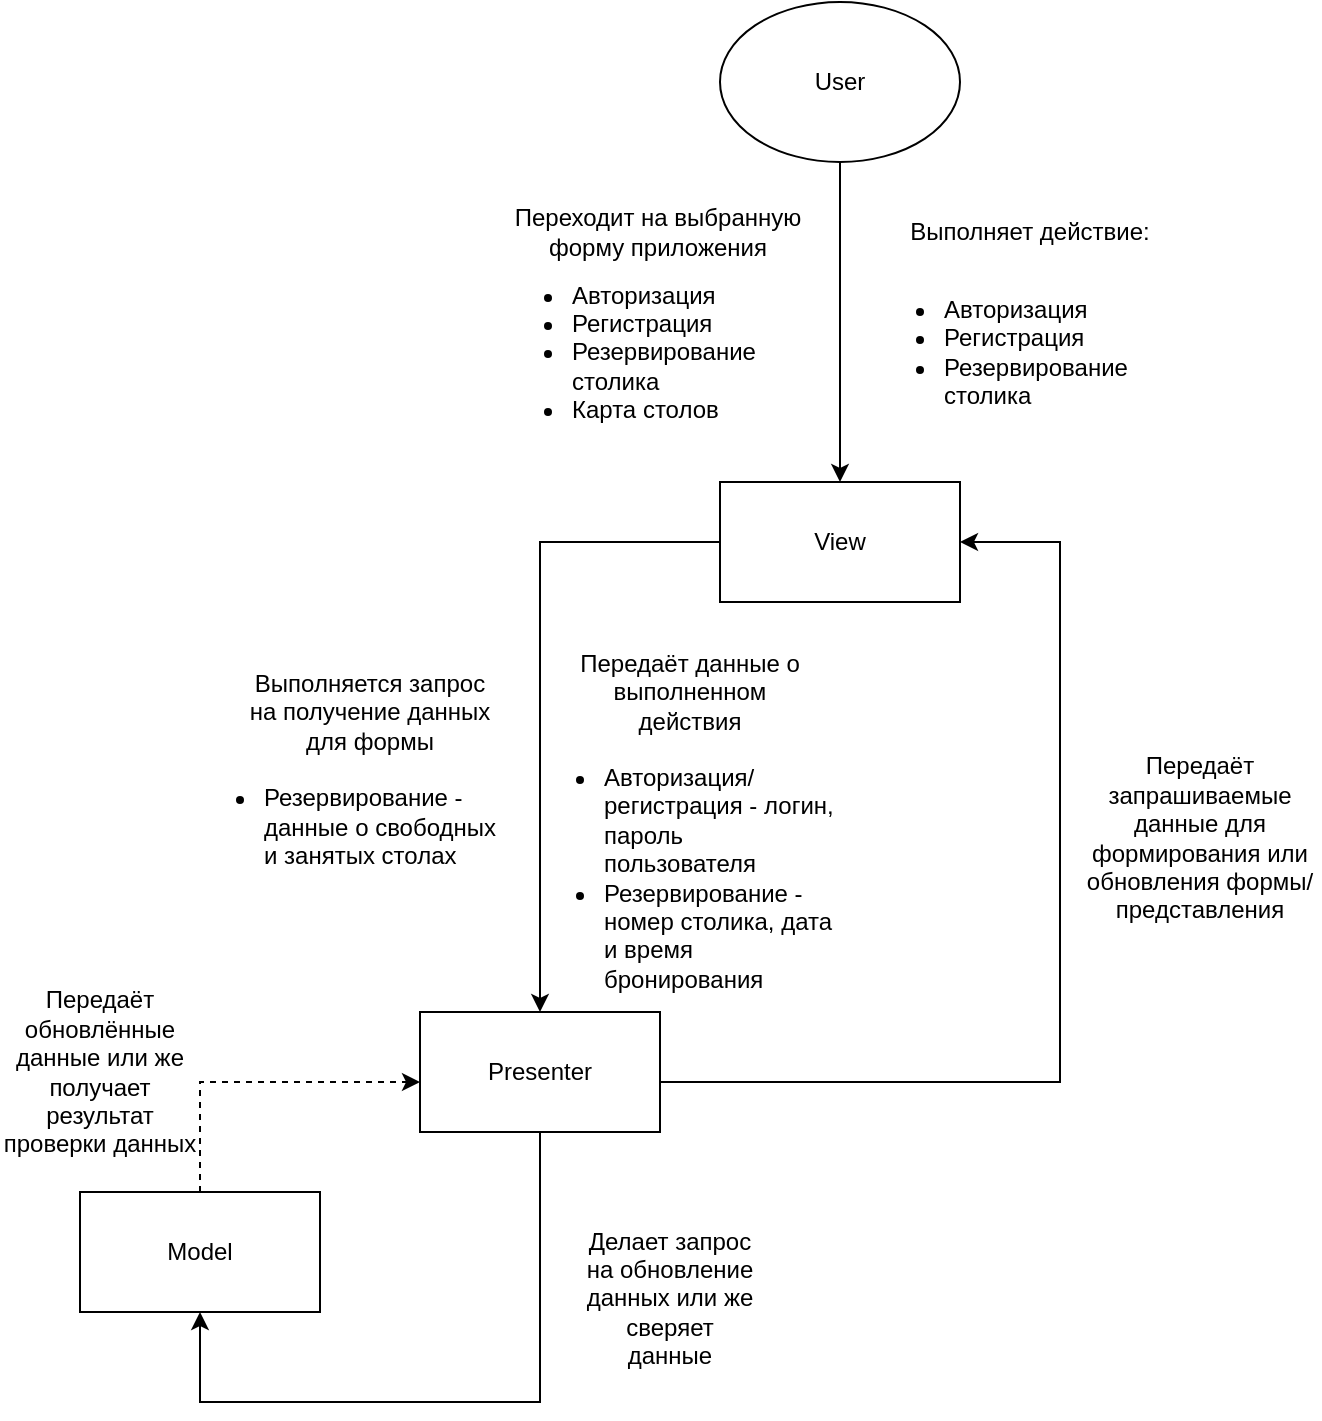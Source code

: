 <mxfile version="22.1.0" type="device">
  <diagram name="Страница — 1" id="K5wVkQqeoXsz1eUJ0ybv">
    <mxGraphModel dx="1050" dy="1783" grid="1" gridSize="10" guides="1" tooltips="1" connect="1" arrows="1" fold="1" page="1" pageScale="1" pageWidth="827" pageHeight="1169" math="0" shadow="0">
      <root>
        <mxCell id="0" />
        <mxCell id="1" parent="0" />
        <mxCell id="owiVHzXIt4ebsnPVgmRW-3" style="edgeStyle=orthogonalEdgeStyle;rounded=0;orthogonalLoop=1;jettySize=auto;html=1;entryX=0.5;entryY=0;entryDx=0;entryDy=0;" parent="1" source="owiVHzXIt4ebsnPVgmRW-1" target="owiVHzXIt4ebsnPVgmRW-2" edge="1">
          <mxGeometry relative="1" as="geometry" />
        </mxCell>
        <mxCell id="owiVHzXIt4ebsnPVgmRW-1" value="User" style="ellipse;whiteSpace=wrap;html=1;" parent="1" vertex="1">
          <mxGeometry x="370" y="-10" width="120" height="80" as="geometry" />
        </mxCell>
        <mxCell id="owiVHzXIt4ebsnPVgmRW-10" style="edgeStyle=orthogonalEdgeStyle;rounded=0;orthogonalLoop=1;jettySize=auto;html=1;" parent="1" source="owiVHzXIt4ebsnPVgmRW-2" target="owiVHzXIt4ebsnPVgmRW-8" edge="1">
          <mxGeometry relative="1" as="geometry">
            <Array as="points">
              <mxPoint x="280" y="260" />
            </Array>
          </mxGeometry>
        </mxCell>
        <mxCell id="owiVHzXIt4ebsnPVgmRW-2" value="View" style="rounded=0;whiteSpace=wrap;html=1;" parent="1" vertex="1">
          <mxGeometry x="370" y="230" width="120" height="60" as="geometry" />
        </mxCell>
        <mxCell id="owiVHzXIt4ebsnPVgmRW-6" value="" style="group" parent="1" vertex="1" connectable="0">
          <mxGeometry x="440" y="90" width="160" height="130" as="geometry" />
        </mxCell>
        <mxCell id="owiVHzXIt4ebsnPVgmRW-4" value="&lt;ul&gt;&lt;li style=&quot;border-color: var(--border-color);&quot;&gt;Авторизация&lt;/li&gt;&lt;li style=&quot;border-color: var(--border-color);&quot;&gt;Регистрация&lt;/li&gt;&lt;li style=&quot;border-color: var(--border-color);&quot;&gt;Резервирование столика&lt;/li&gt;&lt;/ul&gt;" style="text;strokeColor=none;fillColor=none;html=1;whiteSpace=wrap;verticalAlign=middle;overflow=hidden;" parent="owiVHzXIt4ebsnPVgmRW-6" vertex="1">
          <mxGeometry y="20" width="160" height="110" as="geometry" />
        </mxCell>
        <mxCell id="owiVHzXIt4ebsnPVgmRW-5" value="Выполняет действие:" style="text;html=1;strokeColor=none;fillColor=none;align=center;verticalAlign=middle;whiteSpace=wrap;rounded=0;" parent="owiVHzXIt4ebsnPVgmRW-6" vertex="1">
          <mxGeometry x="10" width="150" height="30" as="geometry" />
        </mxCell>
        <mxCell id="owiVHzXIt4ebsnPVgmRW-11" style="edgeStyle=orthogonalEdgeStyle;rounded=0;orthogonalLoop=1;jettySize=auto;html=1;entryX=1;entryY=0.5;entryDx=0;entryDy=0;" parent="1" source="owiVHzXIt4ebsnPVgmRW-8" target="owiVHzXIt4ebsnPVgmRW-2" edge="1">
          <mxGeometry relative="1" as="geometry">
            <Array as="points">
              <mxPoint x="540" y="530" />
              <mxPoint x="540" y="260" />
            </Array>
          </mxGeometry>
        </mxCell>
        <mxCell id="owiVHzXIt4ebsnPVgmRW-22" style="edgeStyle=orthogonalEdgeStyle;rounded=0;orthogonalLoop=1;jettySize=auto;html=1;" parent="1" source="owiVHzXIt4ebsnPVgmRW-8" target="owiVHzXIt4ebsnPVgmRW-9" edge="1">
          <mxGeometry relative="1" as="geometry">
            <Array as="points">
              <mxPoint x="280" y="690" />
              <mxPoint x="110" y="690" />
            </Array>
          </mxGeometry>
        </mxCell>
        <mxCell id="owiVHzXIt4ebsnPVgmRW-8" value="Presenter" style="rounded=0;whiteSpace=wrap;html=1;" parent="1" vertex="1">
          <mxGeometry x="220" y="495" width="120" height="60" as="geometry" />
        </mxCell>
        <mxCell id="owiVHzXIt4ebsnPVgmRW-26" style="edgeStyle=orthogonalEdgeStyle;rounded=0;orthogonalLoop=1;jettySize=auto;html=1;dashed=1;" parent="1" source="owiVHzXIt4ebsnPVgmRW-9" target="owiVHzXIt4ebsnPVgmRW-8" edge="1">
          <mxGeometry relative="1" as="geometry">
            <Array as="points">
              <mxPoint x="110" y="530" />
            </Array>
          </mxGeometry>
        </mxCell>
        <mxCell id="owiVHzXIt4ebsnPVgmRW-9" value="Model" style="rounded=0;whiteSpace=wrap;html=1;" parent="1" vertex="1">
          <mxGeometry x="50" y="585" width="120" height="60" as="geometry" />
        </mxCell>
        <mxCell id="owiVHzXIt4ebsnPVgmRW-17" value="Передаёт запрашиваемые данные для формирования или обновления формы/ представления" style="text;html=1;strokeColor=none;fillColor=none;align=center;verticalAlign=middle;whiteSpace=wrap;rounded=0;" parent="1" vertex="1">
          <mxGeometry x="550" y="392.5" width="120" height="30" as="geometry" />
        </mxCell>
        <mxCell id="owiVHzXIt4ebsnPVgmRW-21" value="" style="group" parent="1" vertex="1" connectable="0">
          <mxGeometry x="270" y="320" width="160" height="195" as="geometry" />
        </mxCell>
        <mxCell id="owiVHzXIt4ebsnPVgmRW-13" value="Передаёт данные о выполненном действия" style="text;html=1;strokeColor=none;fillColor=none;align=center;verticalAlign=middle;whiteSpace=wrap;rounded=0;" parent="owiVHzXIt4ebsnPVgmRW-21" vertex="1">
          <mxGeometry x="20" width="130" height="30" as="geometry" />
        </mxCell>
        <mxCell id="owiVHzXIt4ebsnPVgmRW-19" value="&lt;ul&gt;&lt;li style=&quot;border-color: var(--border-color);&quot;&gt;Авторизация/регистрация - логин, пароль пользователя&lt;/li&gt;&lt;li style=&quot;border-color: var(--border-color);&quot;&gt;Резервирование - номер столика, дата и время бронирования&lt;/li&gt;&lt;/ul&gt;" style="text;strokeColor=none;fillColor=none;html=1;whiteSpace=wrap;verticalAlign=middle;overflow=hidden;" parent="owiVHzXIt4ebsnPVgmRW-21" vertex="1">
          <mxGeometry y="20" width="160" height="175" as="geometry" />
        </mxCell>
        <mxCell id="owiVHzXIt4ebsnPVgmRW-23" value="Делает запрос на обновление данных или же сверяет данные" style="text;html=1;strokeColor=none;fillColor=none;align=center;verticalAlign=middle;whiteSpace=wrap;rounded=0;" parent="1" vertex="1">
          <mxGeometry x="300" y="610" width="90" height="55" as="geometry" />
        </mxCell>
        <mxCell id="owiVHzXIt4ebsnPVgmRW-27" value="Передаёт обновлённые данные или же получает результат проверки данных" style="text;html=1;strokeColor=none;fillColor=none;align=center;verticalAlign=middle;whiteSpace=wrap;rounded=0;" parent="1" vertex="1">
          <mxGeometry x="10" y="485" width="100" height="80" as="geometry" />
        </mxCell>
        <mxCell id="owiVHzXIt4ebsnPVgmRW-34" value="" style="group" parent="1" vertex="1" connectable="0">
          <mxGeometry x="254" y="90" width="160" height="130" as="geometry" />
        </mxCell>
        <mxCell id="owiVHzXIt4ebsnPVgmRW-35" value="&lt;ul&gt;&lt;li style=&quot;border-color: var(--border-color);&quot;&gt;Авторизация&lt;/li&gt;&lt;li style=&quot;border-color: var(--border-color);&quot;&gt;Регистрация&lt;/li&gt;&lt;li style=&quot;border-color: var(--border-color);&quot;&gt;Резервирование столика&lt;/li&gt;&lt;li style=&quot;border-color: var(--border-color);&quot;&gt;Карта столов&lt;/li&gt;&lt;/ul&gt;" style="text;strokeColor=none;fillColor=none;html=1;whiteSpace=wrap;verticalAlign=middle;overflow=hidden;" parent="owiVHzXIt4ebsnPVgmRW-34" vertex="1">
          <mxGeometry y="20" width="160" height="110" as="geometry" />
        </mxCell>
        <mxCell id="owiVHzXIt4ebsnPVgmRW-36" value="Переходит на выбранную форму приложения" style="text;html=1;strokeColor=none;fillColor=none;align=center;verticalAlign=middle;whiteSpace=wrap;rounded=0;" parent="owiVHzXIt4ebsnPVgmRW-34" vertex="1">
          <mxGeometry x="10" width="150" height="30" as="geometry" />
        </mxCell>
        <mxCell id="owiVHzXIt4ebsnPVgmRW-40" value="" style="group" parent="1" vertex="1" connectable="0">
          <mxGeometry x="110" y="310" width="160" height="195" as="geometry" />
        </mxCell>
        <mxCell id="owiVHzXIt4ebsnPVgmRW-41" value="Выполняется запрос на получение данных для формы" style="text;html=1;strokeColor=none;fillColor=none;align=center;verticalAlign=middle;whiteSpace=wrap;rounded=0;" parent="owiVHzXIt4ebsnPVgmRW-40" vertex="1">
          <mxGeometry x="20" y="20" width="130" height="30" as="geometry" />
        </mxCell>
        <mxCell id="owiVHzXIt4ebsnPVgmRW-42" value="&lt;div&gt;&lt;br&gt;&lt;/div&gt;&lt;ul&gt;&lt;li style=&quot;border-color: var(--border-color);&quot;&gt;Резервирование - данные о свободных и занятых столах&lt;/li&gt;&lt;/ul&gt;" style="text;strokeColor=none;fillColor=none;html=1;whiteSpace=wrap;verticalAlign=middle;overflow=hidden;" parent="owiVHzXIt4ebsnPVgmRW-40" vertex="1">
          <mxGeometry x="-10" y="40" width="160" height="90" as="geometry" />
        </mxCell>
      </root>
    </mxGraphModel>
  </diagram>
</mxfile>
